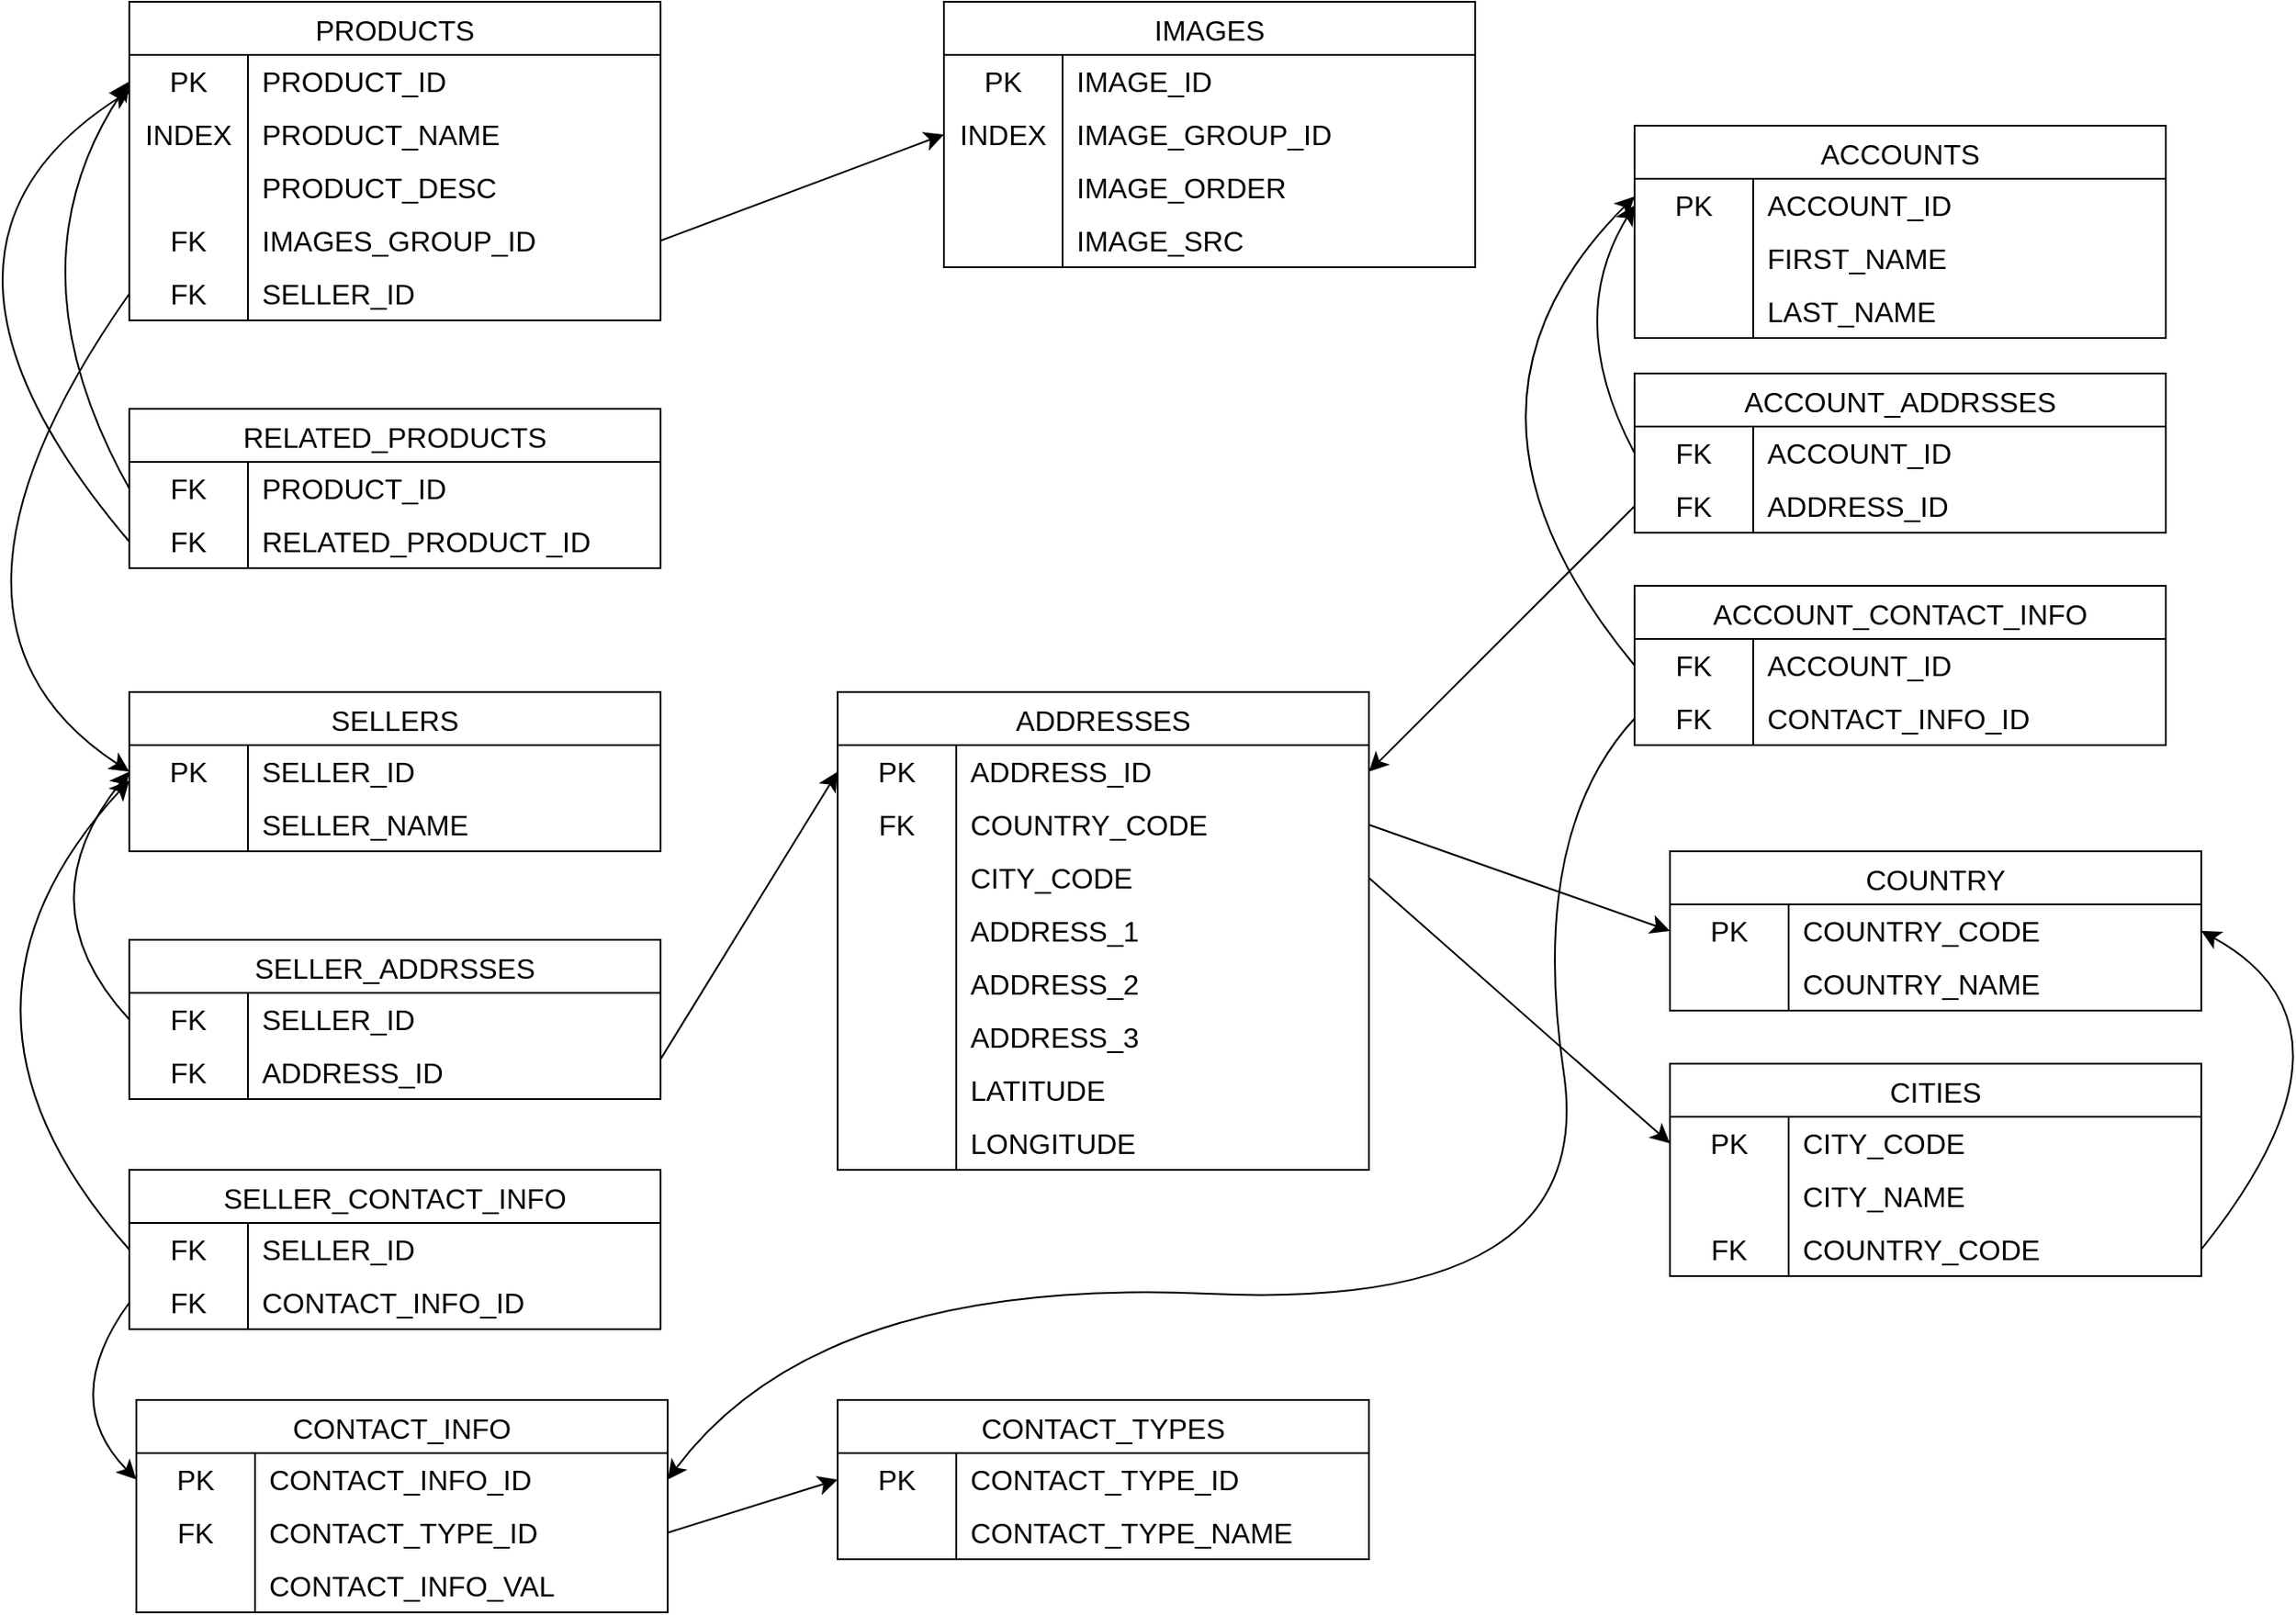 <mxfile version="24.2.5" type="github">
  <diagram name="Page-1" id="N0plrpYWkO5NrAyGqAbL">
    <mxGraphModel dx="1674" dy="957" grid="1" gridSize="10" guides="1" tooltips="1" connect="1" arrows="1" fold="1" page="1" pageScale="1" pageWidth="827" pageHeight="1169" math="0" shadow="0">
      <root>
        <mxCell id="0" />
        <mxCell id="1" parent="0" />
        <mxCell id="wztDwebSlEV5KMkDQvqh-83" value="PRODUCTS" style="shape=table;startSize=30;container=1;collapsible=0;childLayout=tableLayout;fixedRows=1;rowLines=0;fontStyle=0;strokeColor=default;fontSize=16;" parent="1" vertex="1">
          <mxGeometry x="110" y="170" width="300" height="180" as="geometry" />
        </mxCell>
        <mxCell id="wztDwebSlEV5KMkDQvqh-84" value="" style="shape=tableRow;horizontal=0;startSize=0;swimlaneHead=0;swimlaneBody=0;top=0;left=0;bottom=0;right=0;collapsible=0;dropTarget=0;fillColor=none;points=[[0,0.5],[1,0.5]];portConstraint=eastwest;strokeColor=inherit;fontSize=16;" parent="wztDwebSlEV5KMkDQvqh-83" vertex="1">
          <mxGeometry y="30" width="300" height="30" as="geometry" />
        </mxCell>
        <mxCell id="wztDwebSlEV5KMkDQvqh-85" value="PK" style="shape=partialRectangle;html=1;whiteSpace=wrap;connectable=0;fillColor=none;top=0;left=0;bottom=0;right=0;overflow=hidden;pointerEvents=1;strokeColor=inherit;fontSize=16;" parent="wztDwebSlEV5KMkDQvqh-84" vertex="1">
          <mxGeometry width="67" height="30" as="geometry">
            <mxRectangle width="67" height="30" as="alternateBounds" />
          </mxGeometry>
        </mxCell>
        <mxCell id="wztDwebSlEV5KMkDQvqh-86" value="PRODUCT_ID" style="shape=partialRectangle;html=1;whiteSpace=wrap;connectable=0;fillColor=none;top=0;left=0;bottom=0;right=0;align=left;spacingLeft=6;overflow=hidden;strokeColor=inherit;fontSize=16;" parent="wztDwebSlEV5KMkDQvqh-84" vertex="1">
          <mxGeometry x="67" width="233" height="30" as="geometry">
            <mxRectangle width="233" height="30" as="alternateBounds" />
          </mxGeometry>
        </mxCell>
        <mxCell id="wztDwebSlEV5KMkDQvqh-87" value="" style="shape=tableRow;horizontal=0;startSize=0;swimlaneHead=0;swimlaneBody=0;top=0;left=0;bottom=0;right=0;collapsible=0;dropTarget=0;fillColor=none;points=[[0,0.5],[1,0.5]];portConstraint=eastwest;strokeColor=inherit;fontSize=16;" parent="wztDwebSlEV5KMkDQvqh-83" vertex="1">
          <mxGeometry y="60" width="300" height="30" as="geometry" />
        </mxCell>
        <mxCell id="wztDwebSlEV5KMkDQvqh-88" value="INDEX" style="shape=partialRectangle;html=1;whiteSpace=wrap;connectable=0;fillColor=none;top=0;left=0;bottom=0;right=0;overflow=hidden;strokeColor=inherit;fontSize=16;" parent="wztDwebSlEV5KMkDQvqh-87" vertex="1">
          <mxGeometry width="67" height="30" as="geometry">
            <mxRectangle width="67" height="30" as="alternateBounds" />
          </mxGeometry>
        </mxCell>
        <mxCell id="wztDwebSlEV5KMkDQvqh-89" value="PRODUCT_NAME" style="shape=partialRectangle;html=1;whiteSpace=wrap;connectable=0;fillColor=none;top=0;left=0;bottom=0;right=0;align=left;spacingLeft=6;overflow=hidden;strokeColor=inherit;fontSize=16;" parent="wztDwebSlEV5KMkDQvqh-87" vertex="1">
          <mxGeometry x="67" width="233" height="30" as="geometry">
            <mxRectangle width="233" height="30" as="alternateBounds" />
          </mxGeometry>
        </mxCell>
        <mxCell id="wztDwebSlEV5KMkDQvqh-90" value="" style="shape=tableRow;horizontal=0;startSize=0;swimlaneHead=0;swimlaneBody=0;top=0;left=0;bottom=0;right=0;collapsible=0;dropTarget=0;fillColor=none;points=[[0,0.5],[1,0.5]];portConstraint=eastwest;strokeColor=inherit;fontSize=16;" parent="wztDwebSlEV5KMkDQvqh-83" vertex="1">
          <mxGeometry y="90" width="300" height="30" as="geometry" />
        </mxCell>
        <mxCell id="wztDwebSlEV5KMkDQvqh-91" value="" style="shape=partialRectangle;html=1;whiteSpace=wrap;connectable=0;fillColor=none;top=0;left=0;bottom=0;right=0;overflow=hidden;strokeColor=inherit;fontSize=16;" parent="wztDwebSlEV5KMkDQvqh-90" vertex="1">
          <mxGeometry width="67" height="30" as="geometry">
            <mxRectangle width="67" height="30" as="alternateBounds" />
          </mxGeometry>
        </mxCell>
        <mxCell id="wztDwebSlEV5KMkDQvqh-92" value="PRODUCT_DESC" style="shape=partialRectangle;html=1;whiteSpace=wrap;connectable=0;fillColor=none;top=0;left=0;bottom=0;right=0;align=left;spacingLeft=6;overflow=hidden;strokeColor=inherit;fontSize=16;" parent="wztDwebSlEV5KMkDQvqh-90" vertex="1">
          <mxGeometry x="67" width="233" height="30" as="geometry">
            <mxRectangle width="233" height="30" as="alternateBounds" />
          </mxGeometry>
        </mxCell>
        <mxCell id="wztDwebSlEV5KMkDQvqh-93" value="" style="shape=tableRow;horizontal=0;startSize=0;swimlaneHead=0;swimlaneBody=0;top=0;left=0;bottom=0;right=0;collapsible=0;dropTarget=0;fillColor=none;points=[[0,0.5],[1,0.5]];portConstraint=eastwest;strokeColor=inherit;fontSize=16;" parent="wztDwebSlEV5KMkDQvqh-83" vertex="1">
          <mxGeometry y="120" width="300" height="30" as="geometry" />
        </mxCell>
        <mxCell id="wztDwebSlEV5KMkDQvqh-94" value="FK" style="shape=partialRectangle;html=1;whiteSpace=wrap;connectable=0;fillColor=none;top=0;left=0;bottom=0;right=0;overflow=hidden;strokeColor=inherit;fontSize=16;" parent="wztDwebSlEV5KMkDQvqh-93" vertex="1">
          <mxGeometry width="67" height="30" as="geometry">
            <mxRectangle width="67" height="30" as="alternateBounds" />
          </mxGeometry>
        </mxCell>
        <mxCell id="wztDwebSlEV5KMkDQvqh-95" value="IMAGES_GROUP_ID" style="shape=partialRectangle;html=1;whiteSpace=wrap;connectable=0;fillColor=none;top=0;left=0;bottom=0;right=0;align=left;spacingLeft=6;overflow=hidden;strokeColor=inherit;fontSize=16;" parent="wztDwebSlEV5KMkDQvqh-93" vertex="1">
          <mxGeometry x="67" width="233" height="30" as="geometry">
            <mxRectangle width="233" height="30" as="alternateBounds" />
          </mxGeometry>
        </mxCell>
        <mxCell id="wztDwebSlEV5KMkDQvqh-134" value="" style="shape=tableRow;horizontal=0;startSize=0;swimlaneHead=0;swimlaneBody=0;top=0;left=0;bottom=0;right=0;collapsible=0;dropTarget=0;fillColor=none;points=[[0,0.5],[1,0.5]];portConstraint=eastwest;strokeColor=inherit;fontSize=16;" parent="wztDwebSlEV5KMkDQvqh-83" vertex="1">
          <mxGeometry y="150" width="300" height="30" as="geometry" />
        </mxCell>
        <mxCell id="wztDwebSlEV5KMkDQvqh-135" value="FK" style="shape=partialRectangle;html=1;whiteSpace=wrap;connectable=0;fillColor=none;top=0;left=0;bottom=0;right=0;overflow=hidden;strokeColor=inherit;fontSize=16;" parent="wztDwebSlEV5KMkDQvqh-134" vertex="1">
          <mxGeometry width="67" height="30" as="geometry">
            <mxRectangle width="67" height="30" as="alternateBounds" />
          </mxGeometry>
        </mxCell>
        <mxCell id="wztDwebSlEV5KMkDQvqh-136" value="SELLER_ID" style="shape=partialRectangle;html=1;whiteSpace=wrap;connectable=0;fillColor=none;top=0;left=0;bottom=0;right=0;align=left;spacingLeft=6;overflow=hidden;strokeColor=inherit;fontSize=16;" parent="wztDwebSlEV5KMkDQvqh-134" vertex="1">
          <mxGeometry x="67" width="233" height="30" as="geometry">
            <mxRectangle width="233" height="30" as="alternateBounds" />
          </mxGeometry>
        </mxCell>
        <mxCell id="wztDwebSlEV5KMkDQvqh-96" value="IMAGES" style="shape=table;startSize=30;container=1;collapsible=0;childLayout=tableLayout;fixedRows=1;rowLines=0;fontStyle=0;strokeColor=default;fontSize=16;" parent="1" vertex="1">
          <mxGeometry x="570" y="170" width="300" height="150" as="geometry" />
        </mxCell>
        <mxCell id="wztDwebSlEV5KMkDQvqh-97" value="" style="shape=tableRow;horizontal=0;startSize=0;swimlaneHead=0;swimlaneBody=0;top=0;left=0;bottom=0;right=0;collapsible=0;dropTarget=0;fillColor=none;points=[[0,0.5],[1,0.5]];portConstraint=eastwest;strokeColor=inherit;fontSize=16;" parent="wztDwebSlEV5KMkDQvqh-96" vertex="1">
          <mxGeometry y="30" width="300" height="30" as="geometry" />
        </mxCell>
        <mxCell id="wztDwebSlEV5KMkDQvqh-98" value="PK" style="shape=partialRectangle;html=1;whiteSpace=wrap;connectable=0;fillColor=none;top=0;left=0;bottom=0;right=0;overflow=hidden;pointerEvents=1;strokeColor=inherit;fontSize=16;" parent="wztDwebSlEV5KMkDQvqh-97" vertex="1">
          <mxGeometry width="67" height="30" as="geometry">
            <mxRectangle width="67" height="30" as="alternateBounds" />
          </mxGeometry>
        </mxCell>
        <mxCell id="wztDwebSlEV5KMkDQvqh-99" value="IMAGE_ID" style="shape=partialRectangle;html=1;whiteSpace=wrap;connectable=0;fillColor=none;top=0;left=0;bottom=0;right=0;align=left;spacingLeft=6;overflow=hidden;strokeColor=inherit;fontSize=16;" parent="wztDwebSlEV5KMkDQvqh-97" vertex="1">
          <mxGeometry x="67" width="233" height="30" as="geometry">
            <mxRectangle width="233" height="30" as="alternateBounds" />
          </mxGeometry>
        </mxCell>
        <mxCell id="wztDwebSlEV5KMkDQvqh-100" value="" style="shape=tableRow;horizontal=0;startSize=0;swimlaneHead=0;swimlaneBody=0;top=0;left=0;bottom=0;right=0;collapsible=0;dropTarget=0;fillColor=none;points=[[0,0.5],[1,0.5]];portConstraint=eastwest;strokeColor=inherit;fontSize=16;" parent="wztDwebSlEV5KMkDQvqh-96" vertex="1">
          <mxGeometry y="60" width="300" height="30" as="geometry" />
        </mxCell>
        <mxCell id="wztDwebSlEV5KMkDQvqh-101" value="INDEX" style="shape=partialRectangle;html=1;whiteSpace=wrap;connectable=0;fillColor=none;top=0;left=0;bottom=0;right=0;overflow=hidden;strokeColor=inherit;fontSize=16;" parent="wztDwebSlEV5KMkDQvqh-100" vertex="1">
          <mxGeometry width="67" height="30" as="geometry">
            <mxRectangle width="67" height="30" as="alternateBounds" />
          </mxGeometry>
        </mxCell>
        <mxCell id="wztDwebSlEV5KMkDQvqh-102" value="IMAGE_GROUP_ID" style="shape=partialRectangle;html=1;whiteSpace=wrap;connectable=0;fillColor=none;top=0;left=0;bottom=0;right=0;align=left;spacingLeft=6;overflow=hidden;strokeColor=inherit;fontSize=16;" parent="wztDwebSlEV5KMkDQvqh-100" vertex="1">
          <mxGeometry x="67" width="233" height="30" as="geometry">
            <mxRectangle width="233" height="30" as="alternateBounds" />
          </mxGeometry>
        </mxCell>
        <mxCell id="wztDwebSlEV5KMkDQvqh-103" value="" style="shape=tableRow;horizontal=0;startSize=0;swimlaneHead=0;swimlaneBody=0;top=0;left=0;bottom=0;right=0;collapsible=0;dropTarget=0;fillColor=none;points=[[0,0.5],[1,0.5]];portConstraint=eastwest;strokeColor=inherit;fontSize=16;" parent="wztDwebSlEV5KMkDQvqh-96" vertex="1">
          <mxGeometry y="90" width="300" height="30" as="geometry" />
        </mxCell>
        <mxCell id="wztDwebSlEV5KMkDQvqh-104" value="" style="shape=partialRectangle;html=1;whiteSpace=wrap;connectable=0;fillColor=none;top=0;left=0;bottom=0;right=0;overflow=hidden;strokeColor=inherit;fontSize=16;" parent="wztDwebSlEV5KMkDQvqh-103" vertex="1">
          <mxGeometry width="67" height="30" as="geometry">
            <mxRectangle width="67" height="30" as="alternateBounds" />
          </mxGeometry>
        </mxCell>
        <mxCell id="wztDwebSlEV5KMkDQvqh-105" value="IMAGE_ORDER" style="shape=partialRectangle;html=1;whiteSpace=wrap;connectable=0;fillColor=none;top=0;left=0;bottom=0;right=0;align=left;spacingLeft=6;overflow=hidden;strokeColor=inherit;fontSize=16;" parent="wztDwebSlEV5KMkDQvqh-103" vertex="1">
          <mxGeometry x="67" width="233" height="30" as="geometry">
            <mxRectangle width="233" height="30" as="alternateBounds" />
          </mxGeometry>
        </mxCell>
        <mxCell id="wztDwebSlEV5KMkDQvqh-106" value="" style="shape=tableRow;horizontal=0;startSize=0;swimlaneHead=0;swimlaneBody=0;top=0;left=0;bottom=0;right=0;collapsible=0;dropTarget=0;fillColor=none;points=[[0,0.5],[1,0.5]];portConstraint=eastwest;strokeColor=inherit;fontSize=16;" parent="wztDwebSlEV5KMkDQvqh-96" vertex="1">
          <mxGeometry y="120" width="300" height="30" as="geometry" />
        </mxCell>
        <mxCell id="wztDwebSlEV5KMkDQvqh-107" value="" style="shape=partialRectangle;html=1;whiteSpace=wrap;connectable=0;fillColor=none;top=0;left=0;bottom=0;right=0;overflow=hidden;strokeColor=inherit;fontSize=16;" parent="wztDwebSlEV5KMkDQvqh-106" vertex="1">
          <mxGeometry width="67" height="30" as="geometry">
            <mxRectangle width="67" height="30" as="alternateBounds" />
          </mxGeometry>
        </mxCell>
        <mxCell id="wztDwebSlEV5KMkDQvqh-108" value="IMAGE_SRC" style="shape=partialRectangle;html=1;whiteSpace=wrap;connectable=0;fillColor=none;top=0;left=0;bottom=0;right=0;align=left;spacingLeft=6;overflow=hidden;strokeColor=inherit;fontSize=16;" parent="wztDwebSlEV5KMkDQvqh-106" vertex="1">
          <mxGeometry x="67" width="233" height="30" as="geometry">
            <mxRectangle width="233" height="30" as="alternateBounds" />
          </mxGeometry>
        </mxCell>
        <mxCell id="wztDwebSlEV5KMkDQvqh-109" style="edgeStyle=none;curved=1;rounded=0;orthogonalLoop=1;jettySize=auto;html=1;entryX=0;entryY=0.5;entryDx=0;entryDy=0;fontSize=12;startSize=8;endSize=8;exitX=1;exitY=0.5;exitDx=0;exitDy=0;" parent="1" source="wztDwebSlEV5KMkDQvqh-93" target="wztDwebSlEV5KMkDQvqh-100" edge="1">
          <mxGeometry relative="1" as="geometry" />
        </mxCell>
        <mxCell id="wztDwebSlEV5KMkDQvqh-110" value="RELATED_PRODUCTS" style="shape=table;startSize=30;container=1;collapsible=0;childLayout=tableLayout;fixedRows=1;rowLines=0;fontStyle=0;strokeColor=default;fontSize=16;" parent="1" vertex="1">
          <mxGeometry x="110" y="400" width="300" height="90" as="geometry" />
        </mxCell>
        <mxCell id="wztDwebSlEV5KMkDQvqh-111" value="" style="shape=tableRow;horizontal=0;startSize=0;swimlaneHead=0;swimlaneBody=0;top=0;left=0;bottom=0;right=0;collapsible=0;dropTarget=0;fillColor=none;points=[[0,0.5],[1,0.5]];portConstraint=eastwest;strokeColor=inherit;fontSize=16;" parent="wztDwebSlEV5KMkDQvqh-110" vertex="1">
          <mxGeometry y="30" width="300" height="30" as="geometry" />
        </mxCell>
        <mxCell id="wztDwebSlEV5KMkDQvqh-112" value="FK" style="shape=partialRectangle;html=1;whiteSpace=wrap;connectable=0;fillColor=none;top=0;left=0;bottom=0;right=0;overflow=hidden;pointerEvents=1;strokeColor=inherit;fontSize=16;" parent="wztDwebSlEV5KMkDQvqh-111" vertex="1">
          <mxGeometry width="67" height="30" as="geometry">
            <mxRectangle width="67" height="30" as="alternateBounds" />
          </mxGeometry>
        </mxCell>
        <mxCell id="wztDwebSlEV5KMkDQvqh-113" value="PRODUCT_ID" style="shape=partialRectangle;html=1;whiteSpace=wrap;connectable=0;fillColor=none;top=0;left=0;bottom=0;right=0;align=left;spacingLeft=6;overflow=hidden;strokeColor=inherit;fontSize=16;" parent="wztDwebSlEV5KMkDQvqh-111" vertex="1">
          <mxGeometry x="67" width="233" height="30" as="geometry">
            <mxRectangle width="233" height="30" as="alternateBounds" />
          </mxGeometry>
        </mxCell>
        <mxCell id="wztDwebSlEV5KMkDQvqh-114" value="" style="shape=tableRow;horizontal=0;startSize=0;swimlaneHead=0;swimlaneBody=0;top=0;left=0;bottom=0;right=0;collapsible=0;dropTarget=0;fillColor=none;points=[[0,0.5],[1,0.5]];portConstraint=eastwest;strokeColor=inherit;fontSize=16;" parent="wztDwebSlEV5KMkDQvqh-110" vertex="1">
          <mxGeometry y="60" width="300" height="30" as="geometry" />
        </mxCell>
        <mxCell id="wztDwebSlEV5KMkDQvqh-115" value="FK" style="shape=partialRectangle;html=1;whiteSpace=wrap;connectable=0;fillColor=none;top=0;left=0;bottom=0;right=0;overflow=hidden;strokeColor=inherit;fontSize=16;" parent="wztDwebSlEV5KMkDQvqh-114" vertex="1">
          <mxGeometry width="67" height="30" as="geometry">
            <mxRectangle width="67" height="30" as="alternateBounds" />
          </mxGeometry>
        </mxCell>
        <mxCell id="wztDwebSlEV5KMkDQvqh-116" value="RELATED_PRODUCT_ID" style="shape=partialRectangle;html=1;whiteSpace=wrap;connectable=0;fillColor=none;top=0;left=0;bottom=0;right=0;align=left;spacingLeft=6;overflow=hidden;strokeColor=inherit;fontSize=16;" parent="wztDwebSlEV5KMkDQvqh-114" vertex="1">
          <mxGeometry x="67" width="233" height="30" as="geometry">
            <mxRectangle width="233" height="30" as="alternateBounds" />
          </mxGeometry>
        </mxCell>
        <mxCell id="wztDwebSlEV5KMkDQvqh-125" value="" style="endArrow=classic;html=1;rounded=0;fontSize=12;startSize=8;endSize=8;curved=1;entryX=0;entryY=0.5;entryDx=0;entryDy=0;exitX=0;exitY=0.5;exitDx=0;exitDy=0;" parent="1" source="wztDwebSlEV5KMkDQvqh-111" target="wztDwebSlEV5KMkDQvqh-84" edge="1">
          <mxGeometry width="50" height="50" relative="1" as="geometry">
            <mxPoint x="540" y="460" as="sourcePoint" />
            <mxPoint x="590" y="410" as="targetPoint" />
            <Array as="points">
              <mxPoint x="40" y="320" />
            </Array>
          </mxGeometry>
        </mxCell>
        <mxCell id="wztDwebSlEV5KMkDQvqh-126" style="edgeStyle=none;curved=1;rounded=0;orthogonalLoop=1;jettySize=auto;html=1;exitX=0;exitY=0.5;exitDx=0;exitDy=0;fontSize=12;startSize=8;endSize=8;" parent="1" source="wztDwebSlEV5KMkDQvqh-114" edge="1">
          <mxGeometry relative="1" as="geometry">
            <mxPoint x="110.667" y="220" as="targetPoint" />
            <Array as="points">
              <mxPoint x="-30" y="310" />
            </Array>
          </mxGeometry>
        </mxCell>
        <mxCell id="wztDwebSlEV5KMkDQvqh-127" value="SELLERS" style="shape=table;startSize=30;container=1;collapsible=0;childLayout=tableLayout;fixedRows=1;rowLines=0;fontStyle=0;strokeColor=default;fontSize=16;" parent="1" vertex="1">
          <mxGeometry x="110" y="560" width="300" height="90" as="geometry" />
        </mxCell>
        <mxCell id="wztDwebSlEV5KMkDQvqh-128" value="" style="shape=tableRow;horizontal=0;startSize=0;swimlaneHead=0;swimlaneBody=0;top=0;left=0;bottom=0;right=0;collapsible=0;dropTarget=0;fillColor=none;points=[[0,0.5],[1,0.5]];portConstraint=eastwest;strokeColor=inherit;fontSize=16;" parent="wztDwebSlEV5KMkDQvqh-127" vertex="1">
          <mxGeometry y="30" width="300" height="30" as="geometry" />
        </mxCell>
        <mxCell id="wztDwebSlEV5KMkDQvqh-129" value="PK" style="shape=partialRectangle;html=1;whiteSpace=wrap;connectable=0;fillColor=none;top=0;left=0;bottom=0;right=0;overflow=hidden;pointerEvents=1;strokeColor=inherit;fontSize=16;" parent="wztDwebSlEV5KMkDQvqh-128" vertex="1">
          <mxGeometry width="67" height="30" as="geometry">
            <mxRectangle width="67" height="30" as="alternateBounds" />
          </mxGeometry>
        </mxCell>
        <mxCell id="wztDwebSlEV5KMkDQvqh-130" value="SELLER_ID" style="shape=partialRectangle;html=1;whiteSpace=wrap;connectable=0;fillColor=none;top=0;left=0;bottom=0;right=0;align=left;spacingLeft=6;overflow=hidden;strokeColor=inherit;fontSize=16;" parent="wztDwebSlEV5KMkDQvqh-128" vertex="1">
          <mxGeometry x="67" width="233" height="30" as="geometry">
            <mxRectangle width="233" height="30" as="alternateBounds" />
          </mxGeometry>
        </mxCell>
        <mxCell id="wztDwebSlEV5KMkDQvqh-131" value="" style="shape=tableRow;horizontal=0;startSize=0;swimlaneHead=0;swimlaneBody=0;top=0;left=0;bottom=0;right=0;collapsible=0;dropTarget=0;fillColor=none;points=[[0,0.5],[1,0.5]];portConstraint=eastwest;strokeColor=inherit;fontSize=16;" parent="wztDwebSlEV5KMkDQvqh-127" vertex="1">
          <mxGeometry y="60" width="300" height="30" as="geometry" />
        </mxCell>
        <mxCell id="wztDwebSlEV5KMkDQvqh-132" value="" style="shape=partialRectangle;html=1;whiteSpace=wrap;connectable=0;fillColor=none;top=0;left=0;bottom=0;right=0;overflow=hidden;strokeColor=inherit;fontSize=16;" parent="wztDwebSlEV5KMkDQvqh-131" vertex="1">
          <mxGeometry width="67" height="30" as="geometry">
            <mxRectangle width="67" height="30" as="alternateBounds" />
          </mxGeometry>
        </mxCell>
        <mxCell id="wztDwebSlEV5KMkDQvqh-133" value="SELLER_NAME" style="shape=partialRectangle;html=1;whiteSpace=wrap;connectable=0;fillColor=none;top=0;left=0;bottom=0;right=0;align=left;spacingLeft=6;overflow=hidden;strokeColor=inherit;fontSize=16;" parent="wztDwebSlEV5KMkDQvqh-131" vertex="1">
          <mxGeometry x="67" width="233" height="30" as="geometry">
            <mxRectangle width="233" height="30" as="alternateBounds" />
          </mxGeometry>
        </mxCell>
        <mxCell id="wztDwebSlEV5KMkDQvqh-137" style="edgeStyle=none;curved=1;rounded=0;orthogonalLoop=1;jettySize=auto;html=1;exitX=0;exitY=0.5;exitDx=0;exitDy=0;entryX=0;entryY=0.5;entryDx=0;entryDy=0;fontSize=12;startSize=8;endSize=8;" parent="1" source="wztDwebSlEV5KMkDQvqh-134" target="wztDwebSlEV5KMkDQvqh-128" edge="1">
          <mxGeometry relative="1" as="geometry">
            <Array as="points">
              <mxPoint x="-20" y="520" />
            </Array>
          </mxGeometry>
        </mxCell>
        <mxCell id="wztDwebSlEV5KMkDQvqh-138" value="ADDRESSES" style="shape=table;startSize=30;container=1;collapsible=0;childLayout=tableLayout;fixedRows=1;rowLines=0;fontStyle=0;strokeColor=default;fontSize=16;" parent="1" vertex="1">
          <mxGeometry x="510" y="560" width="300" height="270" as="geometry" />
        </mxCell>
        <mxCell id="wztDwebSlEV5KMkDQvqh-139" value="" style="shape=tableRow;horizontal=0;startSize=0;swimlaneHead=0;swimlaneBody=0;top=0;left=0;bottom=0;right=0;collapsible=0;dropTarget=0;fillColor=none;points=[[0,0.5],[1,0.5]];portConstraint=eastwest;strokeColor=inherit;fontSize=16;" parent="wztDwebSlEV5KMkDQvqh-138" vertex="1">
          <mxGeometry y="30" width="300" height="30" as="geometry" />
        </mxCell>
        <mxCell id="wztDwebSlEV5KMkDQvqh-140" value="PK" style="shape=partialRectangle;html=1;whiteSpace=wrap;connectable=0;fillColor=none;top=0;left=0;bottom=0;right=0;overflow=hidden;pointerEvents=1;strokeColor=inherit;fontSize=16;" parent="wztDwebSlEV5KMkDQvqh-139" vertex="1">
          <mxGeometry width="67" height="30" as="geometry">
            <mxRectangle width="67" height="30" as="alternateBounds" />
          </mxGeometry>
        </mxCell>
        <mxCell id="wztDwebSlEV5KMkDQvqh-141" value="ADDRESS_ID" style="shape=partialRectangle;html=1;whiteSpace=wrap;connectable=0;fillColor=none;top=0;left=0;bottom=0;right=0;align=left;spacingLeft=6;overflow=hidden;strokeColor=inherit;fontSize=16;" parent="wztDwebSlEV5KMkDQvqh-139" vertex="1">
          <mxGeometry x="67" width="233" height="30" as="geometry">
            <mxRectangle width="233" height="30" as="alternateBounds" />
          </mxGeometry>
        </mxCell>
        <mxCell id="wztDwebSlEV5KMkDQvqh-142" value="" style="shape=tableRow;horizontal=0;startSize=0;swimlaneHead=0;swimlaneBody=0;top=0;left=0;bottom=0;right=0;collapsible=0;dropTarget=0;fillColor=none;points=[[0,0.5],[1,0.5]];portConstraint=eastwest;strokeColor=inherit;fontSize=16;" parent="wztDwebSlEV5KMkDQvqh-138" vertex="1">
          <mxGeometry y="60" width="300" height="30" as="geometry" />
        </mxCell>
        <mxCell id="wztDwebSlEV5KMkDQvqh-143" value="FK" style="shape=partialRectangle;html=1;whiteSpace=wrap;connectable=0;fillColor=none;top=0;left=0;bottom=0;right=0;overflow=hidden;strokeColor=inherit;fontSize=16;" parent="wztDwebSlEV5KMkDQvqh-142" vertex="1">
          <mxGeometry width="67" height="30" as="geometry">
            <mxRectangle width="67" height="30" as="alternateBounds" />
          </mxGeometry>
        </mxCell>
        <mxCell id="wztDwebSlEV5KMkDQvqh-144" value="COUNTRY_CODE" style="shape=partialRectangle;html=1;whiteSpace=wrap;connectable=0;fillColor=none;top=0;left=0;bottom=0;right=0;align=left;spacingLeft=6;overflow=hidden;strokeColor=inherit;fontSize=16;" parent="wztDwebSlEV5KMkDQvqh-142" vertex="1">
          <mxGeometry x="67" width="233" height="30" as="geometry">
            <mxRectangle width="233" height="30" as="alternateBounds" />
          </mxGeometry>
        </mxCell>
        <mxCell id="SgEy8FRs6PmJgqI1TbWS-9" value="" style="shape=tableRow;horizontal=0;startSize=0;swimlaneHead=0;swimlaneBody=0;top=0;left=0;bottom=0;right=0;collapsible=0;dropTarget=0;fillColor=none;points=[[0,0.5],[1,0.5]];portConstraint=eastwest;strokeColor=inherit;fontSize=16;" vertex="1" parent="wztDwebSlEV5KMkDQvqh-138">
          <mxGeometry y="90" width="300" height="30" as="geometry" />
        </mxCell>
        <mxCell id="SgEy8FRs6PmJgqI1TbWS-10" value="" style="shape=partialRectangle;html=1;whiteSpace=wrap;connectable=0;fillColor=none;top=0;left=0;bottom=0;right=0;overflow=hidden;strokeColor=inherit;fontSize=16;" vertex="1" parent="SgEy8FRs6PmJgqI1TbWS-9">
          <mxGeometry width="67" height="30" as="geometry">
            <mxRectangle width="67" height="30" as="alternateBounds" />
          </mxGeometry>
        </mxCell>
        <mxCell id="SgEy8FRs6PmJgqI1TbWS-11" value="CITY_CODE" style="shape=partialRectangle;html=1;whiteSpace=wrap;connectable=0;fillColor=none;top=0;left=0;bottom=0;right=0;align=left;spacingLeft=6;overflow=hidden;strokeColor=inherit;fontSize=16;" vertex="1" parent="SgEy8FRs6PmJgqI1TbWS-9">
          <mxGeometry x="67" width="233" height="30" as="geometry">
            <mxRectangle width="233" height="30" as="alternateBounds" />
          </mxGeometry>
        </mxCell>
        <mxCell id="SgEy8FRs6PmJgqI1TbWS-23" value="" style="shape=tableRow;horizontal=0;startSize=0;swimlaneHead=0;swimlaneBody=0;top=0;left=0;bottom=0;right=0;collapsible=0;dropTarget=0;fillColor=none;points=[[0,0.5],[1,0.5]];portConstraint=eastwest;strokeColor=inherit;fontSize=16;" vertex="1" parent="wztDwebSlEV5KMkDQvqh-138">
          <mxGeometry y="120" width="300" height="30" as="geometry" />
        </mxCell>
        <mxCell id="SgEy8FRs6PmJgqI1TbWS-24" value="" style="shape=partialRectangle;html=1;whiteSpace=wrap;connectable=0;fillColor=none;top=0;left=0;bottom=0;right=0;overflow=hidden;strokeColor=inherit;fontSize=16;" vertex="1" parent="SgEy8FRs6PmJgqI1TbWS-23">
          <mxGeometry width="67" height="30" as="geometry">
            <mxRectangle width="67" height="30" as="alternateBounds" />
          </mxGeometry>
        </mxCell>
        <mxCell id="SgEy8FRs6PmJgqI1TbWS-25" value="ADDRESS_1" style="shape=partialRectangle;html=1;whiteSpace=wrap;connectable=0;fillColor=none;top=0;left=0;bottom=0;right=0;align=left;spacingLeft=6;overflow=hidden;strokeColor=inherit;fontSize=16;" vertex="1" parent="SgEy8FRs6PmJgqI1TbWS-23">
          <mxGeometry x="67" width="233" height="30" as="geometry">
            <mxRectangle width="233" height="30" as="alternateBounds" />
          </mxGeometry>
        </mxCell>
        <mxCell id="SgEy8FRs6PmJgqI1TbWS-39" value="" style="shape=tableRow;horizontal=0;startSize=0;swimlaneHead=0;swimlaneBody=0;top=0;left=0;bottom=0;right=0;collapsible=0;dropTarget=0;fillColor=none;points=[[0,0.5],[1,0.5]];portConstraint=eastwest;strokeColor=inherit;fontSize=16;" vertex="1" parent="wztDwebSlEV5KMkDQvqh-138">
          <mxGeometry y="150" width="300" height="30" as="geometry" />
        </mxCell>
        <mxCell id="SgEy8FRs6PmJgqI1TbWS-40" value="" style="shape=partialRectangle;html=1;whiteSpace=wrap;connectable=0;fillColor=none;top=0;left=0;bottom=0;right=0;overflow=hidden;strokeColor=inherit;fontSize=16;" vertex="1" parent="SgEy8FRs6PmJgqI1TbWS-39">
          <mxGeometry width="67" height="30" as="geometry">
            <mxRectangle width="67" height="30" as="alternateBounds" />
          </mxGeometry>
        </mxCell>
        <mxCell id="SgEy8FRs6PmJgqI1TbWS-41" value="ADDRESS_2" style="shape=partialRectangle;html=1;whiteSpace=wrap;connectable=0;fillColor=none;top=0;left=0;bottom=0;right=0;align=left;spacingLeft=6;overflow=hidden;strokeColor=inherit;fontSize=16;" vertex="1" parent="SgEy8FRs6PmJgqI1TbWS-39">
          <mxGeometry x="67" width="233" height="30" as="geometry">
            <mxRectangle width="233" height="30" as="alternateBounds" />
          </mxGeometry>
        </mxCell>
        <mxCell id="SgEy8FRs6PmJgqI1TbWS-47" value="" style="shape=tableRow;horizontal=0;startSize=0;swimlaneHead=0;swimlaneBody=0;top=0;left=0;bottom=0;right=0;collapsible=0;dropTarget=0;fillColor=none;points=[[0,0.5],[1,0.5]];portConstraint=eastwest;strokeColor=inherit;fontSize=16;" vertex="1" parent="wztDwebSlEV5KMkDQvqh-138">
          <mxGeometry y="180" width="300" height="30" as="geometry" />
        </mxCell>
        <mxCell id="SgEy8FRs6PmJgqI1TbWS-48" value="" style="shape=partialRectangle;html=1;whiteSpace=wrap;connectable=0;fillColor=none;top=0;left=0;bottom=0;right=0;overflow=hidden;strokeColor=inherit;fontSize=16;" vertex="1" parent="SgEy8FRs6PmJgqI1TbWS-47">
          <mxGeometry width="67" height="30" as="geometry">
            <mxRectangle width="67" height="30" as="alternateBounds" />
          </mxGeometry>
        </mxCell>
        <mxCell id="SgEy8FRs6PmJgqI1TbWS-49" value="ADDRESS_3" style="shape=partialRectangle;html=1;whiteSpace=wrap;connectable=0;fillColor=none;top=0;left=0;bottom=0;right=0;align=left;spacingLeft=6;overflow=hidden;strokeColor=inherit;fontSize=16;" vertex="1" parent="SgEy8FRs6PmJgqI1TbWS-47">
          <mxGeometry x="67" width="233" height="30" as="geometry">
            <mxRectangle width="233" height="30" as="alternateBounds" />
          </mxGeometry>
        </mxCell>
        <mxCell id="SgEy8FRs6PmJgqI1TbWS-50" value="" style="shape=tableRow;horizontal=0;startSize=0;swimlaneHead=0;swimlaneBody=0;top=0;left=0;bottom=0;right=0;collapsible=0;dropTarget=0;fillColor=none;points=[[0,0.5],[1,0.5]];portConstraint=eastwest;strokeColor=inherit;fontSize=16;" vertex="1" parent="wztDwebSlEV5KMkDQvqh-138">
          <mxGeometry y="210" width="300" height="30" as="geometry" />
        </mxCell>
        <mxCell id="SgEy8FRs6PmJgqI1TbWS-51" value="" style="shape=partialRectangle;html=1;whiteSpace=wrap;connectable=0;fillColor=none;top=0;left=0;bottom=0;right=0;overflow=hidden;strokeColor=inherit;fontSize=16;" vertex="1" parent="SgEy8FRs6PmJgqI1TbWS-50">
          <mxGeometry width="67" height="30" as="geometry">
            <mxRectangle width="67" height="30" as="alternateBounds" />
          </mxGeometry>
        </mxCell>
        <mxCell id="SgEy8FRs6PmJgqI1TbWS-52" value="LATITUDE" style="shape=partialRectangle;html=1;whiteSpace=wrap;connectable=0;fillColor=none;top=0;left=0;bottom=0;right=0;align=left;spacingLeft=6;overflow=hidden;strokeColor=inherit;fontSize=16;" vertex="1" parent="SgEy8FRs6PmJgqI1TbWS-50">
          <mxGeometry x="67" width="233" height="30" as="geometry">
            <mxRectangle width="233" height="30" as="alternateBounds" />
          </mxGeometry>
        </mxCell>
        <mxCell id="SgEy8FRs6PmJgqI1TbWS-53" value="" style="shape=tableRow;horizontal=0;startSize=0;swimlaneHead=0;swimlaneBody=0;top=0;left=0;bottom=0;right=0;collapsible=0;dropTarget=0;fillColor=none;points=[[0,0.5],[1,0.5]];portConstraint=eastwest;strokeColor=inherit;fontSize=16;" vertex="1" parent="wztDwebSlEV5KMkDQvqh-138">
          <mxGeometry y="240" width="300" height="30" as="geometry" />
        </mxCell>
        <mxCell id="SgEy8FRs6PmJgqI1TbWS-54" value="" style="shape=partialRectangle;html=1;whiteSpace=wrap;connectable=0;fillColor=none;top=0;left=0;bottom=0;right=0;overflow=hidden;strokeColor=inherit;fontSize=16;" vertex="1" parent="SgEy8FRs6PmJgqI1TbWS-53">
          <mxGeometry width="67" height="30" as="geometry">
            <mxRectangle width="67" height="30" as="alternateBounds" />
          </mxGeometry>
        </mxCell>
        <mxCell id="SgEy8FRs6PmJgqI1TbWS-55" value="LONGITUDE" style="shape=partialRectangle;html=1;whiteSpace=wrap;connectable=0;fillColor=none;top=0;left=0;bottom=0;right=0;align=left;spacingLeft=6;overflow=hidden;strokeColor=inherit;fontSize=16;" vertex="1" parent="SgEy8FRs6PmJgqI1TbWS-53">
          <mxGeometry x="67" width="233" height="30" as="geometry">
            <mxRectangle width="233" height="30" as="alternateBounds" />
          </mxGeometry>
        </mxCell>
        <mxCell id="SgEy8FRs6PmJgqI1TbWS-1" value="COUNTRY" style="shape=table;startSize=30;container=1;collapsible=0;childLayout=tableLayout;fixedRows=1;rowLines=0;fontStyle=0;strokeColor=default;fontSize=16;" vertex="1" parent="1">
          <mxGeometry x="980" y="650" width="300" height="90" as="geometry" />
        </mxCell>
        <mxCell id="SgEy8FRs6PmJgqI1TbWS-2" value="" style="shape=tableRow;horizontal=0;startSize=0;swimlaneHead=0;swimlaneBody=0;top=0;left=0;bottom=0;right=0;collapsible=0;dropTarget=0;fillColor=none;points=[[0,0.5],[1,0.5]];portConstraint=eastwest;strokeColor=inherit;fontSize=16;" vertex="1" parent="SgEy8FRs6PmJgqI1TbWS-1">
          <mxGeometry y="30" width="300" height="30" as="geometry" />
        </mxCell>
        <mxCell id="SgEy8FRs6PmJgqI1TbWS-3" value="PK" style="shape=partialRectangle;html=1;whiteSpace=wrap;connectable=0;fillColor=none;top=0;left=0;bottom=0;right=0;overflow=hidden;pointerEvents=1;strokeColor=inherit;fontSize=16;" vertex="1" parent="SgEy8FRs6PmJgqI1TbWS-2">
          <mxGeometry width="67" height="30" as="geometry">
            <mxRectangle width="67" height="30" as="alternateBounds" />
          </mxGeometry>
        </mxCell>
        <mxCell id="SgEy8FRs6PmJgqI1TbWS-4" value="COUNTRY_CODE" style="shape=partialRectangle;html=1;whiteSpace=wrap;connectable=0;fillColor=none;top=0;left=0;bottom=0;right=0;align=left;spacingLeft=6;overflow=hidden;strokeColor=inherit;fontSize=16;" vertex="1" parent="SgEy8FRs6PmJgqI1TbWS-2">
          <mxGeometry x="67" width="233" height="30" as="geometry">
            <mxRectangle width="233" height="30" as="alternateBounds" />
          </mxGeometry>
        </mxCell>
        <mxCell id="SgEy8FRs6PmJgqI1TbWS-5" value="" style="shape=tableRow;horizontal=0;startSize=0;swimlaneHead=0;swimlaneBody=0;top=0;left=0;bottom=0;right=0;collapsible=0;dropTarget=0;fillColor=none;points=[[0,0.5],[1,0.5]];portConstraint=eastwest;strokeColor=inherit;fontSize=16;" vertex="1" parent="SgEy8FRs6PmJgqI1TbWS-1">
          <mxGeometry y="60" width="300" height="30" as="geometry" />
        </mxCell>
        <mxCell id="SgEy8FRs6PmJgqI1TbWS-6" value="" style="shape=partialRectangle;html=1;whiteSpace=wrap;connectable=0;fillColor=none;top=0;left=0;bottom=0;right=0;overflow=hidden;strokeColor=inherit;fontSize=16;" vertex="1" parent="SgEy8FRs6PmJgqI1TbWS-5">
          <mxGeometry width="67" height="30" as="geometry">
            <mxRectangle width="67" height="30" as="alternateBounds" />
          </mxGeometry>
        </mxCell>
        <mxCell id="SgEy8FRs6PmJgqI1TbWS-7" value="COUNTRY_NAME" style="shape=partialRectangle;html=1;whiteSpace=wrap;connectable=0;fillColor=none;top=0;left=0;bottom=0;right=0;align=left;spacingLeft=6;overflow=hidden;strokeColor=inherit;fontSize=16;" vertex="1" parent="SgEy8FRs6PmJgqI1TbWS-5">
          <mxGeometry x="67" width="233" height="30" as="geometry">
            <mxRectangle width="233" height="30" as="alternateBounds" />
          </mxGeometry>
        </mxCell>
        <mxCell id="SgEy8FRs6PmJgqI1TbWS-8" style="edgeStyle=none;curved=1;rounded=0;orthogonalLoop=1;jettySize=auto;html=1;exitX=1;exitY=0.5;exitDx=0;exitDy=0;entryX=0;entryY=0.5;entryDx=0;entryDy=0;fontSize=12;startSize=8;endSize=8;" edge="1" parent="1" source="wztDwebSlEV5KMkDQvqh-142" target="SgEy8FRs6PmJgqI1TbWS-1">
          <mxGeometry relative="1" as="geometry" />
        </mxCell>
        <mxCell id="SgEy8FRs6PmJgqI1TbWS-12" value="CITIES" style="shape=table;startSize=30;container=1;collapsible=0;childLayout=tableLayout;fixedRows=1;rowLines=0;fontStyle=0;strokeColor=default;fontSize=16;" vertex="1" parent="1">
          <mxGeometry x="980" y="770" width="300" height="120" as="geometry" />
        </mxCell>
        <mxCell id="SgEy8FRs6PmJgqI1TbWS-13" value="" style="shape=tableRow;horizontal=0;startSize=0;swimlaneHead=0;swimlaneBody=0;top=0;left=0;bottom=0;right=0;collapsible=0;dropTarget=0;fillColor=none;points=[[0,0.5],[1,0.5]];portConstraint=eastwest;strokeColor=inherit;fontSize=16;" vertex="1" parent="SgEy8FRs6PmJgqI1TbWS-12">
          <mxGeometry y="30" width="300" height="30" as="geometry" />
        </mxCell>
        <mxCell id="SgEy8FRs6PmJgqI1TbWS-14" value="PK" style="shape=partialRectangle;html=1;whiteSpace=wrap;connectable=0;fillColor=none;top=0;left=0;bottom=0;right=0;overflow=hidden;pointerEvents=1;strokeColor=inherit;fontSize=16;" vertex="1" parent="SgEy8FRs6PmJgqI1TbWS-13">
          <mxGeometry width="67" height="30" as="geometry">
            <mxRectangle width="67" height="30" as="alternateBounds" />
          </mxGeometry>
        </mxCell>
        <mxCell id="SgEy8FRs6PmJgqI1TbWS-15" value="CITY_CODE" style="shape=partialRectangle;html=1;whiteSpace=wrap;connectable=0;fillColor=none;top=0;left=0;bottom=0;right=0;align=left;spacingLeft=6;overflow=hidden;strokeColor=inherit;fontSize=16;" vertex="1" parent="SgEy8FRs6PmJgqI1TbWS-13">
          <mxGeometry x="67" width="233" height="30" as="geometry">
            <mxRectangle width="233" height="30" as="alternateBounds" />
          </mxGeometry>
        </mxCell>
        <mxCell id="SgEy8FRs6PmJgqI1TbWS-16" value="" style="shape=tableRow;horizontal=0;startSize=0;swimlaneHead=0;swimlaneBody=0;top=0;left=0;bottom=0;right=0;collapsible=0;dropTarget=0;fillColor=none;points=[[0,0.5],[1,0.5]];portConstraint=eastwest;strokeColor=inherit;fontSize=16;" vertex="1" parent="SgEy8FRs6PmJgqI1TbWS-12">
          <mxGeometry y="60" width="300" height="30" as="geometry" />
        </mxCell>
        <mxCell id="SgEy8FRs6PmJgqI1TbWS-17" value="" style="shape=partialRectangle;html=1;whiteSpace=wrap;connectable=0;fillColor=none;top=0;left=0;bottom=0;right=0;overflow=hidden;strokeColor=inherit;fontSize=16;" vertex="1" parent="SgEy8FRs6PmJgqI1TbWS-16">
          <mxGeometry width="67" height="30" as="geometry">
            <mxRectangle width="67" height="30" as="alternateBounds" />
          </mxGeometry>
        </mxCell>
        <mxCell id="SgEy8FRs6PmJgqI1TbWS-18" value="CITY_NAME" style="shape=partialRectangle;html=1;whiteSpace=wrap;connectable=0;fillColor=none;top=0;left=0;bottom=0;right=0;align=left;spacingLeft=6;overflow=hidden;strokeColor=inherit;fontSize=16;" vertex="1" parent="SgEy8FRs6PmJgqI1TbWS-16">
          <mxGeometry x="67" width="233" height="30" as="geometry">
            <mxRectangle width="233" height="30" as="alternateBounds" />
          </mxGeometry>
        </mxCell>
        <mxCell id="SgEy8FRs6PmJgqI1TbWS-19" value="" style="shape=tableRow;horizontal=0;startSize=0;swimlaneHead=0;swimlaneBody=0;top=0;left=0;bottom=0;right=0;collapsible=0;dropTarget=0;fillColor=none;points=[[0,0.5],[1,0.5]];portConstraint=eastwest;strokeColor=inherit;fontSize=16;" vertex="1" parent="SgEy8FRs6PmJgqI1TbWS-12">
          <mxGeometry y="90" width="300" height="30" as="geometry" />
        </mxCell>
        <mxCell id="SgEy8FRs6PmJgqI1TbWS-20" value="FK" style="shape=partialRectangle;html=1;whiteSpace=wrap;connectable=0;fillColor=none;top=0;left=0;bottom=0;right=0;overflow=hidden;strokeColor=inherit;fontSize=16;" vertex="1" parent="SgEy8FRs6PmJgqI1TbWS-19">
          <mxGeometry width="67" height="30" as="geometry">
            <mxRectangle width="67" height="30" as="alternateBounds" />
          </mxGeometry>
        </mxCell>
        <mxCell id="SgEy8FRs6PmJgqI1TbWS-21" value="COUNTRY_CODE" style="shape=partialRectangle;html=1;whiteSpace=wrap;connectable=0;fillColor=none;top=0;left=0;bottom=0;right=0;align=left;spacingLeft=6;overflow=hidden;strokeColor=inherit;fontSize=16;" vertex="1" parent="SgEy8FRs6PmJgqI1TbWS-19">
          <mxGeometry x="67" width="233" height="30" as="geometry">
            <mxRectangle width="233" height="30" as="alternateBounds" />
          </mxGeometry>
        </mxCell>
        <mxCell id="SgEy8FRs6PmJgqI1TbWS-22" style="edgeStyle=none;curved=1;rounded=0;orthogonalLoop=1;jettySize=auto;html=1;exitX=1;exitY=0.5;exitDx=0;exitDy=0;entryX=1;entryY=0.5;entryDx=0;entryDy=0;fontSize=12;startSize=8;endSize=8;" edge="1" parent="1" source="SgEy8FRs6PmJgqI1TbWS-19" target="SgEy8FRs6PmJgqI1TbWS-2">
          <mxGeometry relative="1" as="geometry">
            <Array as="points">
              <mxPoint x="1380" y="750" />
            </Array>
          </mxGeometry>
        </mxCell>
        <mxCell id="SgEy8FRs6PmJgqI1TbWS-42" style="edgeStyle=none;curved=1;rounded=0;orthogonalLoop=1;jettySize=auto;html=1;exitX=1;exitY=0.5;exitDx=0;exitDy=0;entryX=0;entryY=0.5;entryDx=0;entryDy=0;fontSize=12;startSize=8;endSize=8;" edge="1" parent="1" source="SgEy8FRs6PmJgqI1TbWS-9" target="SgEy8FRs6PmJgqI1TbWS-13">
          <mxGeometry relative="1" as="geometry" />
        </mxCell>
        <mxCell id="SgEy8FRs6PmJgqI1TbWS-56" value="CONTACT_TYPES" style="shape=table;startSize=30;container=1;collapsible=0;childLayout=tableLayout;fixedRows=1;rowLines=0;fontStyle=0;strokeColor=default;fontSize=16;" vertex="1" parent="1">
          <mxGeometry x="510" y="960" width="300" height="90" as="geometry" />
        </mxCell>
        <mxCell id="SgEy8FRs6PmJgqI1TbWS-57" value="" style="shape=tableRow;horizontal=0;startSize=0;swimlaneHead=0;swimlaneBody=0;top=0;left=0;bottom=0;right=0;collapsible=0;dropTarget=0;fillColor=none;points=[[0,0.5],[1,0.5]];portConstraint=eastwest;strokeColor=inherit;fontSize=16;" vertex="1" parent="SgEy8FRs6PmJgqI1TbWS-56">
          <mxGeometry y="30" width="300" height="30" as="geometry" />
        </mxCell>
        <mxCell id="SgEy8FRs6PmJgqI1TbWS-58" value="PK" style="shape=partialRectangle;html=1;whiteSpace=wrap;connectable=0;fillColor=none;top=0;left=0;bottom=0;right=0;overflow=hidden;pointerEvents=1;strokeColor=inherit;fontSize=16;" vertex="1" parent="SgEy8FRs6PmJgqI1TbWS-57">
          <mxGeometry width="67" height="30" as="geometry">
            <mxRectangle width="67" height="30" as="alternateBounds" />
          </mxGeometry>
        </mxCell>
        <mxCell id="SgEy8FRs6PmJgqI1TbWS-59" value="CONTACT_TYPE_ID" style="shape=partialRectangle;html=1;whiteSpace=wrap;connectable=0;fillColor=none;top=0;left=0;bottom=0;right=0;align=left;spacingLeft=6;overflow=hidden;strokeColor=inherit;fontSize=16;" vertex="1" parent="SgEy8FRs6PmJgqI1TbWS-57">
          <mxGeometry x="67" width="233" height="30" as="geometry">
            <mxRectangle width="233" height="30" as="alternateBounds" />
          </mxGeometry>
        </mxCell>
        <mxCell id="SgEy8FRs6PmJgqI1TbWS-60" value="" style="shape=tableRow;horizontal=0;startSize=0;swimlaneHead=0;swimlaneBody=0;top=0;left=0;bottom=0;right=0;collapsible=0;dropTarget=0;fillColor=none;points=[[0,0.5],[1,0.5]];portConstraint=eastwest;strokeColor=inherit;fontSize=16;" vertex="1" parent="SgEy8FRs6PmJgqI1TbWS-56">
          <mxGeometry y="60" width="300" height="30" as="geometry" />
        </mxCell>
        <mxCell id="SgEy8FRs6PmJgqI1TbWS-61" value="" style="shape=partialRectangle;html=1;whiteSpace=wrap;connectable=0;fillColor=none;top=0;left=0;bottom=0;right=0;overflow=hidden;strokeColor=inherit;fontSize=16;" vertex="1" parent="SgEy8FRs6PmJgqI1TbWS-60">
          <mxGeometry width="67" height="30" as="geometry">
            <mxRectangle width="67" height="30" as="alternateBounds" />
          </mxGeometry>
        </mxCell>
        <mxCell id="SgEy8FRs6PmJgqI1TbWS-62" value="CONTACT_TYPE_NAME" style="shape=partialRectangle;html=1;whiteSpace=wrap;connectable=0;fillColor=none;top=0;left=0;bottom=0;right=0;align=left;spacingLeft=6;overflow=hidden;strokeColor=inherit;fontSize=16;" vertex="1" parent="SgEy8FRs6PmJgqI1TbWS-60">
          <mxGeometry x="67" width="233" height="30" as="geometry">
            <mxRectangle width="233" height="30" as="alternateBounds" />
          </mxGeometry>
        </mxCell>
        <mxCell id="SgEy8FRs6PmJgqI1TbWS-66" value="CONTACT_INFO" style="shape=table;startSize=30;container=1;collapsible=0;childLayout=tableLayout;fixedRows=1;rowLines=0;fontStyle=0;strokeColor=default;fontSize=16;" vertex="1" parent="1">
          <mxGeometry x="114" y="960" width="300" height="120" as="geometry" />
        </mxCell>
        <mxCell id="SgEy8FRs6PmJgqI1TbWS-67" value="" style="shape=tableRow;horizontal=0;startSize=0;swimlaneHead=0;swimlaneBody=0;top=0;left=0;bottom=0;right=0;collapsible=0;dropTarget=0;fillColor=none;points=[[0,0.5],[1,0.5]];portConstraint=eastwest;strokeColor=inherit;fontSize=16;" vertex="1" parent="SgEy8FRs6PmJgqI1TbWS-66">
          <mxGeometry y="30" width="300" height="30" as="geometry" />
        </mxCell>
        <mxCell id="SgEy8FRs6PmJgqI1TbWS-68" value="PK" style="shape=partialRectangle;html=1;whiteSpace=wrap;connectable=0;fillColor=none;top=0;left=0;bottom=0;right=0;overflow=hidden;pointerEvents=1;strokeColor=inherit;fontSize=16;" vertex="1" parent="SgEy8FRs6PmJgqI1TbWS-67">
          <mxGeometry width="67" height="30" as="geometry">
            <mxRectangle width="67" height="30" as="alternateBounds" />
          </mxGeometry>
        </mxCell>
        <mxCell id="SgEy8FRs6PmJgqI1TbWS-69" value="CONTACT_INFO_ID" style="shape=partialRectangle;html=1;whiteSpace=wrap;connectable=0;fillColor=none;top=0;left=0;bottom=0;right=0;align=left;spacingLeft=6;overflow=hidden;strokeColor=inherit;fontSize=16;" vertex="1" parent="SgEy8FRs6PmJgqI1TbWS-67">
          <mxGeometry x="67" width="233" height="30" as="geometry">
            <mxRectangle width="233" height="30" as="alternateBounds" />
          </mxGeometry>
        </mxCell>
        <mxCell id="SgEy8FRs6PmJgqI1TbWS-70" value="" style="shape=tableRow;horizontal=0;startSize=0;swimlaneHead=0;swimlaneBody=0;top=0;left=0;bottom=0;right=0;collapsible=0;dropTarget=0;fillColor=none;points=[[0,0.5],[1,0.5]];portConstraint=eastwest;strokeColor=inherit;fontSize=16;" vertex="1" parent="SgEy8FRs6PmJgqI1TbWS-66">
          <mxGeometry y="60" width="300" height="30" as="geometry" />
        </mxCell>
        <mxCell id="SgEy8FRs6PmJgqI1TbWS-71" value="FK" style="shape=partialRectangle;html=1;whiteSpace=wrap;connectable=0;fillColor=none;top=0;left=0;bottom=0;right=0;overflow=hidden;strokeColor=inherit;fontSize=16;" vertex="1" parent="SgEy8FRs6PmJgqI1TbWS-70">
          <mxGeometry width="67" height="30" as="geometry">
            <mxRectangle width="67" height="30" as="alternateBounds" />
          </mxGeometry>
        </mxCell>
        <mxCell id="SgEy8FRs6PmJgqI1TbWS-72" value="CONTACT_TYPE_ID" style="shape=partialRectangle;html=1;whiteSpace=wrap;connectable=0;fillColor=none;top=0;left=0;bottom=0;right=0;align=left;spacingLeft=6;overflow=hidden;strokeColor=inherit;fontSize=16;" vertex="1" parent="SgEy8FRs6PmJgqI1TbWS-70">
          <mxGeometry x="67" width="233" height="30" as="geometry">
            <mxRectangle width="233" height="30" as="alternateBounds" />
          </mxGeometry>
        </mxCell>
        <mxCell id="SgEy8FRs6PmJgqI1TbWS-74" value="" style="shape=tableRow;horizontal=0;startSize=0;swimlaneHead=0;swimlaneBody=0;top=0;left=0;bottom=0;right=0;collapsible=0;dropTarget=0;fillColor=none;points=[[0,0.5],[1,0.5]];portConstraint=eastwest;strokeColor=inherit;fontSize=16;" vertex="1" parent="SgEy8FRs6PmJgqI1TbWS-66">
          <mxGeometry y="90" width="300" height="30" as="geometry" />
        </mxCell>
        <mxCell id="SgEy8FRs6PmJgqI1TbWS-75" value="" style="shape=partialRectangle;html=1;whiteSpace=wrap;connectable=0;fillColor=none;top=0;left=0;bottom=0;right=0;overflow=hidden;strokeColor=inherit;fontSize=16;" vertex="1" parent="SgEy8FRs6PmJgqI1TbWS-74">
          <mxGeometry width="67" height="30" as="geometry">
            <mxRectangle width="67" height="30" as="alternateBounds" />
          </mxGeometry>
        </mxCell>
        <mxCell id="SgEy8FRs6PmJgqI1TbWS-76" value="CONTACT_INFO_VAL" style="shape=partialRectangle;html=1;whiteSpace=wrap;connectable=0;fillColor=none;top=0;left=0;bottom=0;right=0;align=left;spacingLeft=6;overflow=hidden;strokeColor=inherit;fontSize=16;" vertex="1" parent="SgEy8FRs6PmJgqI1TbWS-74">
          <mxGeometry x="67" width="233" height="30" as="geometry">
            <mxRectangle width="233" height="30" as="alternateBounds" />
          </mxGeometry>
        </mxCell>
        <mxCell id="SgEy8FRs6PmJgqI1TbWS-73" style="edgeStyle=none;curved=1;rounded=0;orthogonalLoop=1;jettySize=auto;html=1;exitX=1;exitY=0.5;exitDx=0;exitDy=0;entryX=0;entryY=0.5;entryDx=0;entryDy=0;fontSize=12;startSize=8;endSize=8;" edge="1" parent="1" source="SgEy8FRs6PmJgqI1TbWS-70" target="SgEy8FRs6PmJgqI1TbWS-57">
          <mxGeometry relative="1" as="geometry" />
        </mxCell>
        <mxCell id="SgEy8FRs6PmJgqI1TbWS-77" value="ACCOUNTS" style="shape=table;startSize=30;container=1;collapsible=0;childLayout=tableLayout;fixedRows=1;rowLines=0;fontStyle=0;strokeColor=default;fontSize=16;" vertex="1" parent="1">
          <mxGeometry x="960" y="240" width="300" height="120" as="geometry" />
        </mxCell>
        <mxCell id="SgEy8FRs6PmJgqI1TbWS-78" value="" style="shape=tableRow;horizontal=0;startSize=0;swimlaneHead=0;swimlaneBody=0;top=0;left=0;bottom=0;right=0;collapsible=0;dropTarget=0;fillColor=none;points=[[0,0.5],[1,0.5]];portConstraint=eastwest;strokeColor=inherit;fontSize=16;" vertex="1" parent="SgEy8FRs6PmJgqI1TbWS-77">
          <mxGeometry y="30" width="300" height="30" as="geometry" />
        </mxCell>
        <mxCell id="SgEy8FRs6PmJgqI1TbWS-79" value="PK" style="shape=partialRectangle;html=1;whiteSpace=wrap;connectable=0;fillColor=none;top=0;left=0;bottom=0;right=0;overflow=hidden;pointerEvents=1;strokeColor=inherit;fontSize=16;" vertex="1" parent="SgEy8FRs6PmJgqI1TbWS-78">
          <mxGeometry width="67" height="30" as="geometry">
            <mxRectangle width="67" height="30" as="alternateBounds" />
          </mxGeometry>
        </mxCell>
        <mxCell id="SgEy8FRs6PmJgqI1TbWS-80" value="ACCOUNT_ID" style="shape=partialRectangle;html=1;whiteSpace=wrap;connectable=0;fillColor=none;top=0;left=0;bottom=0;right=0;align=left;spacingLeft=6;overflow=hidden;strokeColor=inherit;fontSize=16;" vertex="1" parent="SgEy8FRs6PmJgqI1TbWS-78">
          <mxGeometry x="67" width="233" height="30" as="geometry">
            <mxRectangle width="233" height="30" as="alternateBounds" />
          </mxGeometry>
        </mxCell>
        <mxCell id="SgEy8FRs6PmJgqI1TbWS-81" value="" style="shape=tableRow;horizontal=0;startSize=0;swimlaneHead=0;swimlaneBody=0;top=0;left=0;bottom=0;right=0;collapsible=0;dropTarget=0;fillColor=none;points=[[0,0.5],[1,0.5]];portConstraint=eastwest;strokeColor=inherit;fontSize=16;" vertex="1" parent="SgEy8FRs6PmJgqI1TbWS-77">
          <mxGeometry y="60" width="300" height="30" as="geometry" />
        </mxCell>
        <mxCell id="SgEy8FRs6PmJgqI1TbWS-82" value="" style="shape=partialRectangle;html=1;whiteSpace=wrap;connectable=0;fillColor=none;top=0;left=0;bottom=0;right=0;overflow=hidden;strokeColor=inherit;fontSize=16;" vertex="1" parent="SgEy8FRs6PmJgqI1TbWS-81">
          <mxGeometry width="67" height="30" as="geometry">
            <mxRectangle width="67" height="30" as="alternateBounds" />
          </mxGeometry>
        </mxCell>
        <mxCell id="SgEy8FRs6PmJgqI1TbWS-83" value="FIRST_NAME" style="shape=partialRectangle;html=1;whiteSpace=wrap;connectable=0;fillColor=none;top=0;left=0;bottom=0;right=0;align=left;spacingLeft=6;overflow=hidden;strokeColor=inherit;fontSize=16;" vertex="1" parent="SgEy8FRs6PmJgqI1TbWS-81">
          <mxGeometry x="67" width="233" height="30" as="geometry">
            <mxRectangle width="233" height="30" as="alternateBounds" />
          </mxGeometry>
        </mxCell>
        <mxCell id="SgEy8FRs6PmJgqI1TbWS-84" value="" style="shape=tableRow;horizontal=0;startSize=0;swimlaneHead=0;swimlaneBody=0;top=0;left=0;bottom=0;right=0;collapsible=0;dropTarget=0;fillColor=none;points=[[0,0.5],[1,0.5]];portConstraint=eastwest;strokeColor=inherit;fontSize=16;" vertex="1" parent="SgEy8FRs6PmJgqI1TbWS-77">
          <mxGeometry y="90" width="300" height="30" as="geometry" />
        </mxCell>
        <mxCell id="SgEy8FRs6PmJgqI1TbWS-85" value="" style="shape=partialRectangle;html=1;whiteSpace=wrap;connectable=0;fillColor=none;top=0;left=0;bottom=0;right=0;overflow=hidden;strokeColor=inherit;fontSize=16;" vertex="1" parent="SgEy8FRs6PmJgqI1TbWS-84">
          <mxGeometry width="67" height="30" as="geometry">
            <mxRectangle width="67" height="30" as="alternateBounds" />
          </mxGeometry>
        </mxCell>
        <mxCell id="SgEy8FRs6PmJgqI1TbWS-86" value="LAST_NAME" style="shape=partialRectangle;html=1;whiteSpace=wrap;connectable=0;fillColor=none;top=0;left=0;bottom=0;right=0;align=left;spacingLeft=6;overflow=hidden;strokeColor=inherit;fontSize=16;" vertex="1" parent="SgEy8FRs6PmJgqI1TbWS-84">
          <mxGeometry x="67" width="233" height="30" as="geometry">
            <mxRectangle width="233" height="30" as="alternateBounds" />
          </mxGeometry>
        </mxCell>
        <mxCell id="SgEy8FRs6PmJgqI1TbWS-98" style="edgeStyle=none;curved=1;rounded=0;orthogonalLoop=1;jettySize=auto;html=1;exitX=1;exitY=0.75;exitDx=0;exitDy=0;entryX=0;entryY=0.5;entryDx=0;entryDy=0;fontSize=12;startSize=8;endSize=8;" edge="1" parent="1" source="SgEy8FRs6PmJgqI1TbWS-87" target="wztDwebSlEV5KMkDQvqh-139">
          <mxGeometry relative="1" as="geometry" />
        </mxCell>
        <mxCell id="SgEy8FRs6PmJgqI1TbWS-87" value="SELLER_ADDRSSES" style="shape=table;startSize=30;container=1;collapsible=0;childLayout=tableLayout;fixedRows=1;rowLines=0;fontStyle=0;strokeColor=default;fontSize=16;" vertex="1" parent="1">
          <mxGeometry x="110" y="700" width="300" height="90" as="geometry" />
        </mxCell>
        <mxCell id="SgEy8FRs6PmJgqI1TbWS-88" value="" style="shape=tableRow;horizontal=0;startSize=0;swimlaneHead=0;swimlaneBody=0;top=0;left=0;bottom=0;right=0;collapsible=0;dropTarget=0;fillColor=none;points=[[0,0.5],[1,0.5]];portConstraint=eastwest;strokeColor=inherit;fontSize=16;" vertex="1" parent="SgEy8FRs6PmJgqI1TbWS-87">
          <mxGeometry y="30" width="300" height="30" as="geometry" />
        </mxCell>
        <mxCell id="SgEy8FRs6PmJgqI1TbWS-89" value="FK" style="shape=partialRectangle;html=1;whiteSpace=wrap;connectable=0;fillColor=none;top=0;left=0;bottom=0;right=0;overflow=hidden;pointerEvents=1;strokeColor=inherit;fontSize=16;" vertex="1" parent="SgEy8FRs6PmJgqI1TbWS-88">
          <mxGeometry width="67" height="30" as="geometry">
            <mxRectangle width="67" height="30" as="alternateBounds" />
          </mxGeometry>
        </mxCell>
        <mxCell id="SgEy8FRs6PmJgqI1TbWS-90" value="SELLER_ID" style="shape=partialRectangle;html=1;whiteSpace=wrap;connectable=0;fillColor=none;top=0;left=0;bottom=0;right=0;align=left;spacingLeft=6;overflow=hidden;strokeColor=inherit;fontSize=16;" vertex="1" parent="SgEy8FRs6PmJgqI1TbWS-88">
          <mxGeometry x="67" width="233" height="30" as="geometry">
            <mxRectangle width="233" height="30" as="alternateBounds" />
          </mxGeometry>
        </mxCell>
        <mxCell id="SgEy8FRs6PmJgqI1TbWS-94" value="" style="shape=tableRow;horizontal=0;startSize=0;swimlaneHead=0;swimlaneBody=0;top=0;left=0;bottom=0;right=0;collapsible=0;dropTarget=0;fillColor=none;points=[[0,0.5],[1,0.5]];portConstraint=eastwest;strokeColor=inherit;fontSize=16;" vertex="1" parent="SgEy8FRs6PmJgqI1TbWS-87">
          <mxGeometry y="60" width="300" height="30" as="geometry" />
        </mxCell>
        <mxCell id="SgEy8FRs6PmJgqI1TbWS-95" value="FK" style="shape=partialRectangle;html=1;whiteSpace=wrap;connectable=0;fillColor=none;top=0;left=0;bottom=0;right=0;overflow=hidden;strokeColor=inherit;fontSize=16;" vertex="1" parent="SgEy8FRs6PmJgqI1TbWS-94">
          <mxGeometry width="67" height="30" as="geometry">
            <mxRectangle width="67" height="30" as="alternateBounds" />
          </mxGeometry>
        </mxCell>
        <mxCell id="SgEy8FRs6PmJgqI1TbWS-96" value="ADDRESS_ID" style="shape=partialRectangle;html=1;whiteSpace=wrap;connectable=0;fillColor=none;top=0;left=0;bottom=0;right=0;align=left;spacingLeft=6;overflow=hidden;strokeColor=inherit;fontSize=16;" vertex="1" parent="SgEy8FRs6PmJgqI1TbWS-94">
          <mxGeometry x="67" width="233" height="30" as="geometry">
            <mxRectangle width="233" height="30" as="alternateBounds" />
          </mxGeometry>
        </mxCell>
        <mxCell id="SgEy8FRs6PmJgqI1TbWS-97" style="edgeStyle=none;curved=1;rounded=0;orthogonalLoop=1;jettySize=auto;html=1;exitX=0;exitY=0.5;exitDx=0;exitDy=0;entryX=0;entryY=0.5;entryDx=0;entryDy=0;fontSize=12;startSize=8;endSize=8;" edge="1" parent="1" source="SgEy8FRs6PmJgqI1TbWS-88" target="wztDwebSlEV5KMkDQvqh-128">
          <mxGeometry relative="1" as="geometry">
            <Array as="points">
              <mxPoint x="50" y="680" />
            </Array>
          </mxGeometry>
        </mxCell>
        <mxCell id="SgEy8FRs6PmJgqI1TbWS-99" value="SELLER_CONTACT_INFO" style="shape=table;startSize=30;container=1;collapsible=0;childLayout=tableLayout;fixedRows=1;rowLines=0;fontStyle=0;strokeColor=default;fontSize=16;" vertex="1" parent="1">
          <mxGeometry x="110" y="830" width="300" height="90" as="geometry" />
        </mxCell>
        <mxCell id="SgEy8FRs6PmJgqI1TbWS-100" value="" style="shape=tableRow;horizontal=0;startSize=0;swimlaneHead=0;swimlaneBody=0;top=0;left=0;bottom=0;right=0;collapsible=0;dropTarget=0;fillColor=none;points=[[0,0.5],[1,0.5]];portConstraint=eastwest;strokeColor=inherit;fontSize=16;" vertex="1" parent="SgEy8FRs6PmJgqI1TbWS-99">
          <mxGeometry y="30" width="300" height="30" as="geometry" />
        </mxCell>
        <mxCell id="SgEy8FRs6PmJgqI1TbWS-101" value="FK" style="shape=partialRectangle;html=1;whiteSpace=wrap;connectable=0;fillColor=none;top=0;left=0;bottom=0;right=0;overflow=hidden;pointerEvents=1;strokeColor=inherit;fontSize=16;" vertex="1" parent="SgEy8FRs6PmJgqI1TbWS-100">
          <mxGeometry width="67" height="30" as="geometry">
            <mxRectangle width="67" height="30" as="alternateBounds" />
          </mxGeometry>
        </mxCell>
        <mxCell id="SgEy8FRs6PmJgqI1TbWS-102" value="SELLER_ID" style="shape=partialRectangle;html=1;whiteSpace=wrap;connectable=0;fillColor=none;top=0;left=0;bottom=0;right=0;align=left;spacingLeft=6;overflow=hidden;strokeColor=inherit;fontSize=16;" vertex="1" parent="SgEy8FRs6PmJgqI1TbWS-100">
          <mxGeometry x="67" width="233" height="30" as="geometry">
            <mxRectangle width="233" height="30" as="alternateBounds" />
          </mxGeometry>
        </mxCell>
        <mxCell id="SgEy8FRs6PmJgqI1TbWS-103" value="" style="shape=tableRow;horizontal=0;startSize=0;swimlaneHead=0;swimlaneBody=0;top=0;left=0;bottom=0;right=0;collapsible=0;dropTarget=0;fillColor=none;points=[[0,0.5],[1,0.5]];portConstraint=eastwest;strokeColor=inherit;fontSize=16;" vertex="1" parent="SgEy8FRs6PmJgqI1TbWS-99">
          <mxGeometry y="60" width="300" height="30" as="geometry" />
        </mxCell>
        <mxCell id="SgEy8FRs6PmJgqI1TbWS-104" value="FK" style="shape=partialRectangle;html=1;whiteSpace=wrap;connectable=0;fillColor=none;top=0;left=0;bottom=0;right=0;overflow=hidden;strokeColor=inherit;fontSize=16;" vertex="1" parent="SgEy8FRs6PmJgqI1TbWS-103">
          <mxGeometry width="67" height="30" as="geometry">
            <mxRectangle width="67" height="30" as="alternateBounds" />
          </mxGeometry>
        </mxCell>
        <mxCell id="SgEy8FRs6PmJgqI1TbWS-105" value="CONTACT_INFO_ID" style="shape=partialRectangle;html=1;whiteSpace=wrap;connectable=0;fillColor=none;top=0;left=0;bottom=0;right=0;align=left;spacingLeft=6;overflow=hidden;strokeColor=inherit;fontSize=16;" vertex="1" parent="SgEy8FRs6PmJgqI1TbWS-103">
          <mxGeometry x="67" width="233" height="30" as="geometry">
            <mxRectangle width="233" height="30" as="alternateBounds" />
          </mxGeometry>
        </mxCell>
        <mxCell id="SgEy8FRs6PmJgqI1TbWS-106" style="edgeStyle=none;curved=1;rounded=0;orthogonalLoop=1;jettySize=auto;html=1;exitX=0;exitY=0.5;exitDx=0;exitDy=0;fontSize=12;startSize=8;endSize=8;" edge="1" parent="1" source="SgEy8FRs6PmJgqI1TbWS-100">
          <mxGeometry relative="1" as="geometry">
            <mxPoint x="110" y="610" as="targetPoint" />
            <Array as="points">
              <mxPoint x="-10" y="740" />
            </Array>
          </mxGeometry>
        </mxCell>
        <mxCell id="SgEy8FRs6PmJgqI1TbWS-107" style="edgeStyle=none;curved=1;rounded=0;orthogonalLoop=1;jettySize=auto;html=1;exitX=0;exitY=0.5;exitDx=0;exitDy=0;entryX=0;entryY=0.5;entryDx=0;entryDy=0;fontSize=12;startSize=8;endSize=8;" edge="1" parent="1" source="SgEy8FRs6PmJgqI1TbWS-103" target="SgEy8FRs6PmJgqI1TbWS-67">
          <mxGeometry relative="1" as="geometry">
            <Array as="points">
              <mxPoint x="70" y="960" />
            </Array>
          </mxGeometry>
        </mxCell>
        <mxCell id="SgEy8FRs6PmJgqI1TbWS-108" value="ACCOUNT_ADDRSSES" style="shape=table;startSize=30;container=1;collapsible=0;childLayout=tableLayout;fixedRows=1;rowLines=0;fontStyle=0;strokeColor=default;fontSize=16;" vertex="1" parent="1">
          <mxGeometry x="960" y="380" width="300" height="90" as="geometry" />
        </mxCell>
        <mxCell id="SgEy8FRs6PmJgqI1TbWS-109" value="" style="shape=tableRow;horizontal=0;startSize=0;swimlaneHead=0;swimlaneBody=0;top=0;left=0;bottom=0;right=0;collapsible=0;dropTarget=0;fillColor=none;points=[[0,0.5],[1,0.5]];portConstraint=eastwest;strokeColor=inherit;fontSize=16;" vertex="1" parent="SgEy8FRs6PmJgqI1TbWS-108">
          <mxGeometry y="30" width="300" height="30" as="geometry" />
        </mxCell>
        <mxCell id="SgEy8FRs6PmJgqI1TbWS-110" value="FK" style="shape=partialRectangle;html=1;whiteSpace=wrap;connectable=0;fillColor=none;top=0;left=0;bottom=0;right=0;overflow=hidden;pointerEvents=1;strokeColor=inherit;fontSize=16;" vertex="1" parent="SgEy8FRs6PmJgqI1TbWS-109">
          <mxGeometry width="67" height="30" as="geometry">
            <mxRectangle width="67" height="30" as="alternateBounds" />
          </mxGeometry>
        </mxCell>
        <mxCell id="SgEy8FRs6PmJgqI1TbWS-111" value="ACCOUNT_ID" style="shape=partialRectangle;html=1;whiteSpace=wrap;connectable=0;fillColor=none;top=0;left=0;bottom=0;right=0;align=left;spacingLeft=6;overflow=hidden;strokeColor=inherit;fontSize=16;" vertex="1" parent="SgEy8FRs6PmJgqI1TbWS-109">
          <mxGeometry x="67" width="233" height="30" as="geometry">
            <mxRectangle width="233" height="30" as="alternateBounds" />
          </mxGeometry>
        </mxCell>
        <mxCell id="SgEy8FRs6PmJgqI1TbWS-112" value="" style="shape=tableRow;horizontal=0;startSize=0;swimlaneHead=0;swimlaneBody=0;top=0;left=0;bottom=0;right=0;collapsible=0;dropTarget=0;fillColor=none;points=[[0,0.5],[1,0.5]];portConstraint=eastwest;strokeColor=inherit;fontSize=16;" vertex="1" parent="SgEy8FRs6PmJgqI1TbWS-108">
          <mxGeometry y="60" width="300" height="30" as="geometry" />
        </mxCell>
        <mxCell id="SgEy8FRs6PmJgqI1TbWS-113" value="FK" style="shape=partialRectangle;html=1;whiteSpace=wrap;connectable=0;fillColor=none;top=0;left=0;bottom=0;right=0;overflow=hidden;strokeColor=inherit;fontSize=16;" vertex="1" parent="SgEy8FRs6PmJgqI1TbWS-112">
          <mxGeometry width="67" height="30" as="geometry">
            <mxRectangle width="67" height="30" as="alternateBounds" />
          </mxGeometry>
        </mxCell>
        <mxCell id="SgEy8FRs6PmJgqI1TbWS-114" value="ADDRESS_ID" style="shape=partialRectangle;html=1;whiteSpace=wrap;connectable=0;fillColor=none;top=0;left=0;bottom=0;right=0;align=left;spacingLeft=6;overflow=hidden;strokeColor=inherit;fontSize=16;" vertex="1" parent="SgEy8FRs6PmJgqI1TbWS-112">
          <mxGeometry x="67" width="233" height="30" as="geometry">
            <mxRectangle width="233" height="30" as="alternateBounds" />
          </mxGeometry>
        </mxCell>
        <mxCell id="SgEy8FRs6PmJgqI1TbWS-115" style="edgeStyle=none;curved=1;rounded=0;orthogonalLoop=1;jettySize=auto;html=1;exitX=0;exitY=0.5;exitDx=0;exitDy=0;entryX=0;entryY=0.5;entryDx=0;entryDy=0;fontSize=12;startSize=8;endSize=8;" edge="1" parent="1" source="SgEy8FRs6PmJgqI1TbWS-109" target="SgEy8FRs6PmJgqI1TbWS-78">
          <mxGeometry relative="1" as="geometry">
            <Array as="points">
              <mxPoint x="920" y="350" />
            </Array>
          </mxGeometry>
        </mxCell>
        <mxCell id="SgEy8FRs6PmJgqI1TbWS-116" style="edgeStyle=none;curved=1;rounded=0;orthogonalLoop=1;jettySize=auto;html=1;exitX=0;exitY=0.5;exitDx=0;exitDy=0;entryX=1;entryY=0.5;entryDx=0;entryDy=0;fontSize=12;startSize=8;endSize=8;" edge="1" parent="1" source="SgEy8FRs6PmJgqI1TbWS-112" target="wztDwebSlEV5KMkDQvqh-139">
          <mxGeometry relative="1" as="geometry" />
        </mxCell>
        <mxCell id="SgEy8FRs6PmJgqI1TbWS-124" style="edgeStyle=none;curved=1;rounded=0;orthogonalLoop=1;jettySize=auto;html=1;exitX=0;exitY=0.5;exitDx=0;exitDy=0;fontSize=12;startSize=8;endSize=8;" edge="1" parent="1" source="SgEy8FRs6PmJgqI1TbWS-117">
          <mxGeometry relative="1" as="geometry">
            <mxPoint x="960" y="280" as="targetPoint" />
            <Array as="points">
              <mxPoint x="840" y="400" />
            </Array>
          </mxGeometry>
        </mxCell>
        <mxCell id="SgEy8FRs6PmJgqI1TbWS-117" value="ACCOUNT_CONTACT_INFO" style="shape=table;startSize=30;container=1;collapsible=0;childLayout=tableLayout;fixedRows=1;rowLines=0;fontStyle=0;strokeColor=default;fontSize=16;" vertex="1" parent="1">
          <mxGeometry x="960" y="500" width="300" height="90" as="geometry" />
        </mxCell>
        <mxCell id="SgEy8FRs6PmJgqI1TbWS-118" value="" style="shape=tableRow;horizontal=0;startSize=0;swimlaneHead=0;swimlaneBody=0;top=0;left=0;bottom=0;right=0;collapsible=0;dropTarget=0;fillColor=none;points=[[0,0.5],[1,0.5]];portConstraint=eastwest;strokeColor=inherit;fontSize=16;" vertex="1" parent="SgEy8FRs6PmJgqI1TbWS-117">
          <mxGeometry y="30" width="300" height="30" as="geometry" />
        </mxCell>
        <mxCell id="SgEy8FRs6PmJgqI1TbWS-119" value="FK" style="shape=partialRectangle;html=1;whiteSpace=wrap;connectable=0;fillColor=none;top=0;left=0;bottom=0;right=0;overflow=hidden;pointerEvents=1;strokeColor=inherit;fontSize=16;" vertex="1" parent="SgEy8FRs6PmJgqI1TbWS-118">
          <mxGeometry width="67" height="30" as="geometry">
            <mxRectangle width="67" height="30" as="alternateBounds" />
          </mxGeometry>
        </mxCell>
        <mxCell id="SgEy8FRs6PmJgqI1TbWS-120" value="ACCOUNT_ID" style="shape=partialRectangle;html=1;whiteSpace=wrap;connectable=0;fillColor=none;top=0;left=0;bottom=0;right=0;align=left;spacingLeft=6;overflow=hidden;strokeColor=inherit;fontSize=16;" vertex="1" parent="SgEy8FRs6PmJgqI1TbWS-118">
          <mxGeometry x="67" width="233" height="30" as="geometry">
            <mxRectangle width="233" height="30" as="alternateBounds" />
          </mxGeometry>
        </mxCell>
        <mxCell id="SgEy8FRs6PmJgqI1TbWS-121" value="" style="shape=tableRow;horizontal=0;startSize=0;swimlaneHead=0;swimlaneBody=0;top=0;left=0;bottom=0;right=0;collapsible=0;dropTarget=0;fillColor=none;points=[[0,0.5],[1,0.5]];portConstraint=eastwest;strokeColor=inherit;fontSize=16;" vertex="1" parent="SgEy8FRs6PmJgqI1TbWS-117">
          <mxGeometry y="60" width="300" height="30" as="geometry" />
        </mxCell>
        <mxCell id="SgEy8FRs6PmJgqI1TbWS-122" value="FK" style="shape=partialRectangle;html=1;whiteSpace=wrap;connectable=0;fillColor=none;top=0;left=0;bottom=0;right=0;overflow=hidden;strokeColor=inherit;fontSize=16;" vertex="1" parent="SgEy8FRs6PmJgqI1TbWS-121">
          <mxGeometry width="67" height="30" as="geometry">
            <mxRectangle width="67" height="30" as="alternateBounds" />
          </mxGeometry>
        </mxCell>
        <mxCell id="SgEy8FRs6PmJgqI1TbWS-123" value="CONTACT_INFO_ID" style="shape=partialRectangle;html=1;whiteSpace=wrap;connectable=0;fillColor=none;top=0;left=0;bottom=0;right=0;align=left;spacingLeft=6;overflow=hidden;strokeColor=inherit;fontSize=16;" vertex="1" parent="SgEy8FRs6PmJgqI1TbWS-121">
          <mxGeometry x="67" width="233" height="30" as="geometry">
            <mxRectangle width="233" height="30" as="alternateBounds" />
          </mxGeometry>
        </mxCell>
        <mxCell id="SgEy8FRs6PmJgqI1TbWS-125" style="edgeStyle=none;curved=1;rounded=0;orthogonalLoop=1;jettySize=auto;html=1;exitX=0;exitY=0.5;exitDx=0;exitDy=0;entryX=1;entryY=0.5;entryDx=0;entryDy=0;fontSize=12;startSize=8;endSize=8;" edge="1" parent="1" source="SgEy8FRs6PmJgqI1TbWS-121" target="SgEy8FRs6PmJgqI1TbWS-67">
          <mxGeometry relative="1" as="geometry">
            <Array as="points">
              <mxPoint x="900" y="640" />
              <mxPoint x="940" y="910" />
              <mxPoint x="500" y="890" />
            </Array>
          </mxGeometry>
        </mxCell>
      </root>
    </mxGraphModel>
  </diagram>
</mxfile>
